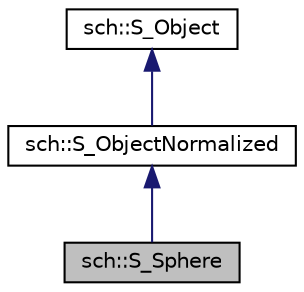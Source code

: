 digraph "sch::S_Sphere"
{
  edge [fontname="Helvetica",fontsize="10",labelfontname="Helvetica",labelfontsize="10"];
  node [fontname="Helvetica",fontsize="10",shape=record];
  Node0 [label="sch::S_Sphere",height=0.2,width=0.4,color="black", fillcolor="grey75", style="filled", fontcolor="black"];
  Node1 -> Node0 [dir="back",color="midnightblue",fontsize="10",style="solid",fontname="Helvetica"];
  Node1 [label="sch::S_ObjectNormalized",height=0.2,width=0.4,color="black", fillcolor="white", style="filled",URL="$classsch_1_1S__ObjectNormalized.html"];
  Node2 -> Node1 [dir="back",color="midnightblue",fontsize="10",style="solid",fontname="Helvetica"];
  Node2 [label="sch::S_Object",height=0.2,width=0.4,color="black", fillcolor="white", style="filled",URL="$classsch_1_1S__Object.html"];
}
